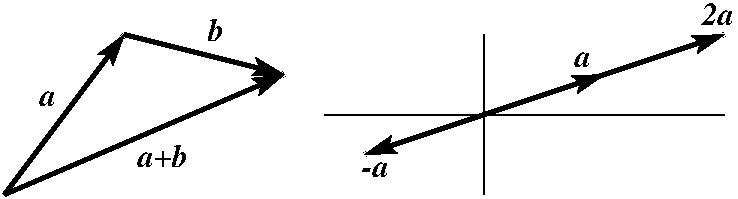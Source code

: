 #FIG 3.2
Landscape
Center
Inches
Letter  
100.00
Single
-2
1200 2
2 1 0 1 0 7 0 0 -1 0.000 0 0 -1 0 0 2
	 3600 3000 6600 3000
2 1 0 1 0 7 0 0 -1 0.000 0 0 -1 0 0 2
	 4800 3600 4800 2400
2 1 0 3 0 7 0 0 -1 0.000 0 0 -1 1 0 2
	2 1 3.00 90.00 120.00
	 1200 3600 2100 2400
2 1 0 3 0 7 0 0 -1 0.000 0 0 -1 1 0 2
	2 1 3.00 90.00 120.00
	 2100 2400 3300 2700
2 1 0 3 0 7 0 0 -1 0.000 0 0 -1 0 1 2
	2 1 3.00 90.00 120.00
	 3300 2700 1200 3600
2 1 0 3 0 7 0 0 -1 0.000 0 0 -1 1 0 2
	2 1 3.00 90.00 120.00
	 4800 3000 3900 3300
2 1 0 3 0 7 0 0 -1 0.000 0 0 -1 1 0 2
	2 1 3.00 90.00 120.00
	 4800 3000 5700 2700
2 1 0 3 0 7 0 0 -1 0.000 0 0 -1 1 0 2
	2 1 3.00 90.00 120.00
	 4800 3000 6600 2400
4 0 0 0 0 3 16 0.0000 4 165 390 2198 3390 a+b\001
4 0 0 0 0 3 16 0.0000 4 120 120 1470 2933 a\001
4 0 0 0 0 3 16 0.0000 4 165 120 2723 2445 b\001
4 0 0 0 0 3 16 0.0000 4 120 195 3885 3465 -a\001
4 0 0 0 0 3 16 0.0000 4 120 120 5482 2647 a\001
4 0 0 0 0 3 16 0.0000 4 165 240 6435 2325 2a\001
